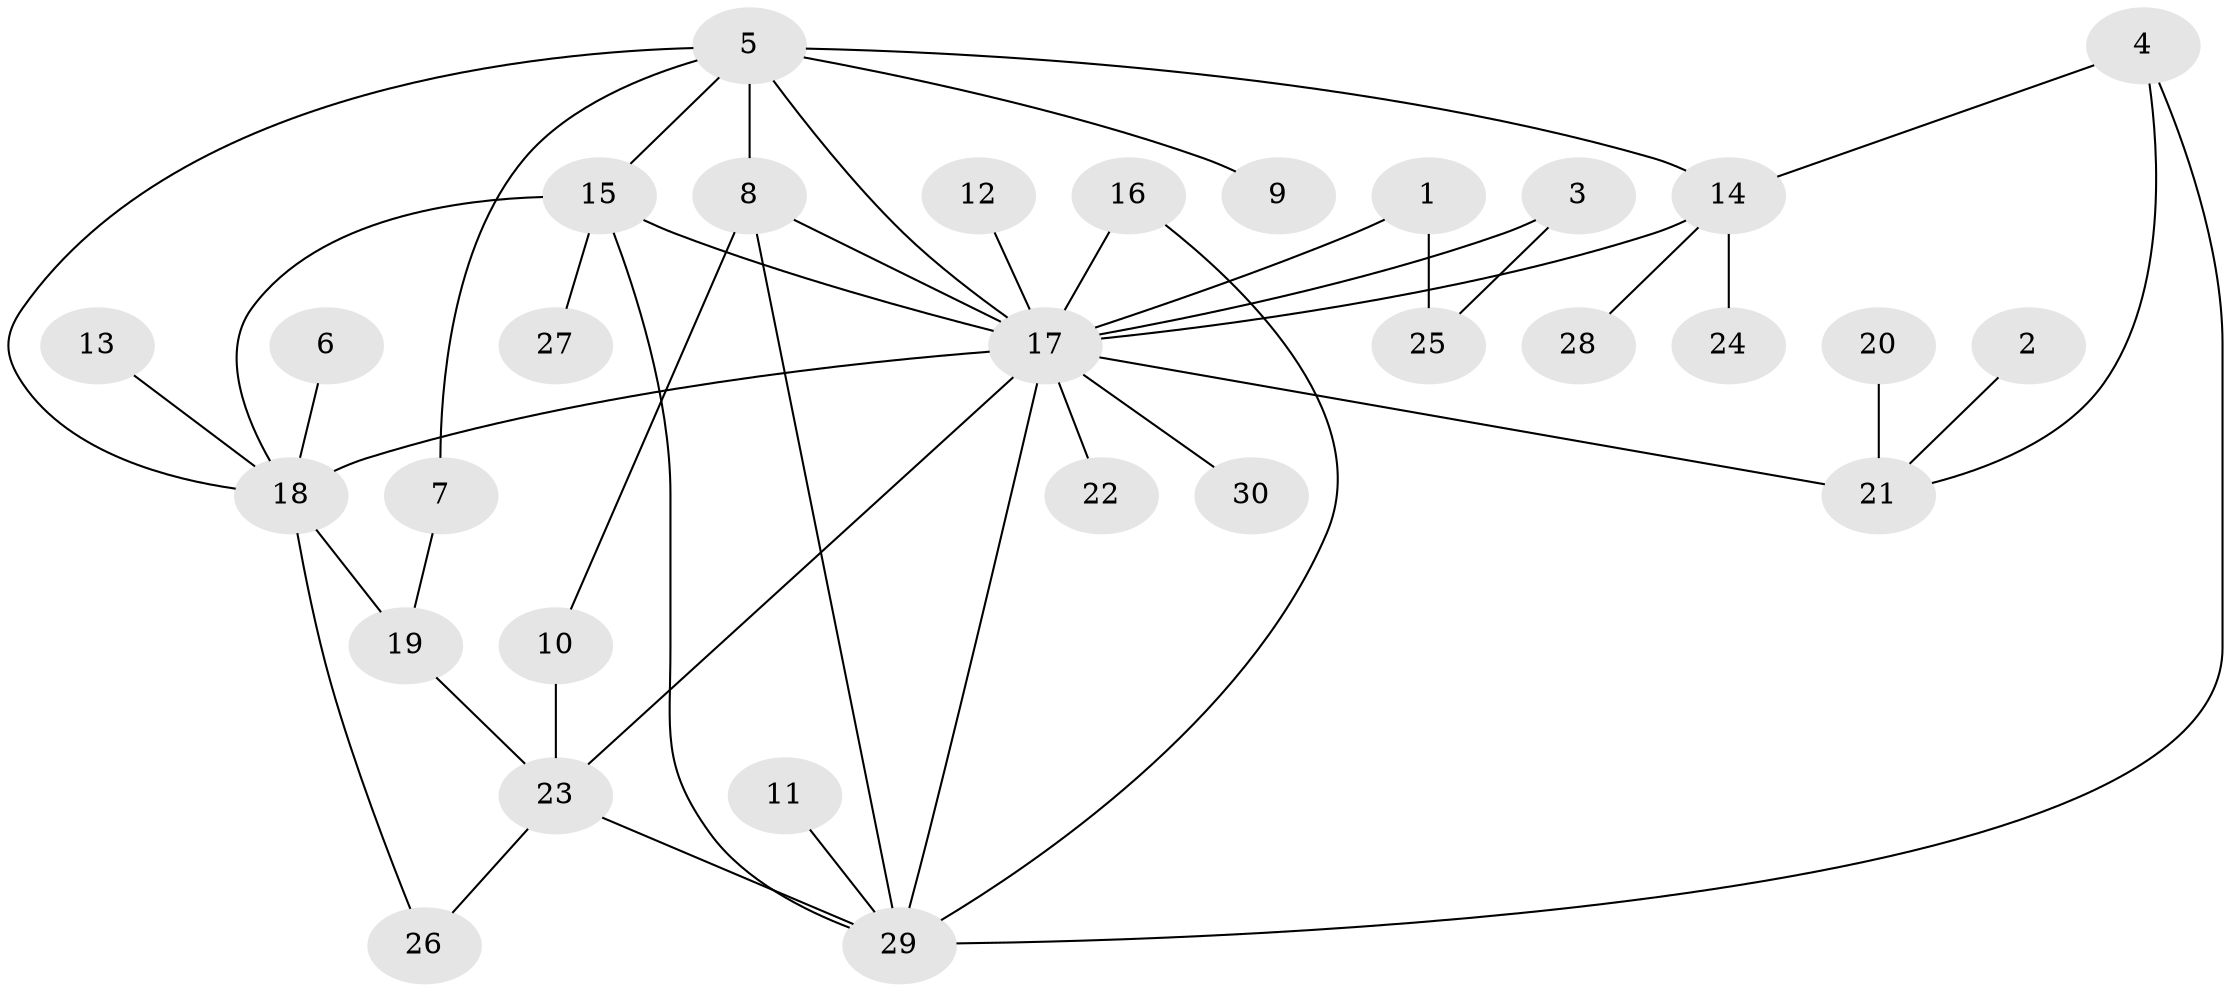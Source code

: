// original degree distribution, {9: 0.016666666666666666, 20: 0.016666666666666666, 6: 0.03333333333333333, 2: 0.25, 5: 0.03333333333333333, 1: 0.43333333333333335, 7: 0.03333333333333333, 8: 0.016666666666666666, 10: 0.016666666666666666, 3: 0.11666666666666667, 4: 0.03333333333333333}
// Generated by graph-tools (version 1.1) at 2025/01/03/09/25 03:01:48]
// undirected, 30 vertices, 45 edges
graph export_dot {
graph [start="1"]
  node [color=gray90,style=filled];
  1;
  2;
  3;
  4;
  5;
  6;
  7;
  8;
  9;
  10;
  11;
  12;
  13;
  14;
  15;
  16;
  17;
  18;
  19;
  20;
  21;
  22;
  23;
  24;
  25;
  26;
  27;
  28;
  29;
  30;
  1 -- 17 [weight=1.0];
  1 -- 25 [weight=1.0];
  2 -- 21 [weight=1.0];
  3 -- 17 [weight=1.0];
  3 -- 25 [weight=1.0];
  4 -- 14 [weight=1.0];
  4 -- 21 [weight=1.0];
  4 -- 29 [weight=1.0];
  5 -- 7 [weight=1.0];
  5 -- 8 [weight=1.0];
  5 -- 9 [weight=1.0];
  5 -- 14 [weight=1.0];
  5 -- 15 [weight=1.0];
  5 -- 17 [weight=1.0];
  5 -- 18 [weight=1.0];
  6 -- 18 [weight=1.0];
  7 -- 19 [weight=1.0];
  8 -- 10 [weight=1.0];
  8 -- 17 [weight=1.0];
  8 -- 29 [weight=1.0];
  10 -- 23 [weight=3.0];
  11 -- 29 [weight=1.0];
  12 -- 17 [weight=1.0];
  13 -- 18 [weight=1.0];
  14 -- 17 [weight=1.0];
  14 -- 24 [weight=1.0];
  14 -- 28 [weight=1.0];
  15 -- 17 [weight=1.0];
  15 -- 18 [weight=1.0];
  15 -- 27 [weight=1.0];
  15 -- 29 [weight=2.0];
  16 -- 17 [weight=1.0];
  16 -- 29 [weight=1.0];
  17 -- 18 [weight=1.0];
  17 -- 21 [weight=2.0];
  17 -- 22 [weight=1.0];
  17 -- 23 [weight=1.0];
  17 -- 29 [weight=2.0];
  17 -- 30 [weight=1.0];
  18 -- 19 [weight=1.0];
  18 -- 26 [weight=1.0];
  19 -- 23 [weight=1.0];
  20 -- 21 [weight=1.0];
  23 -- 26 [weight=1.0];
  23 -- 29 [weight=1.0];
}
